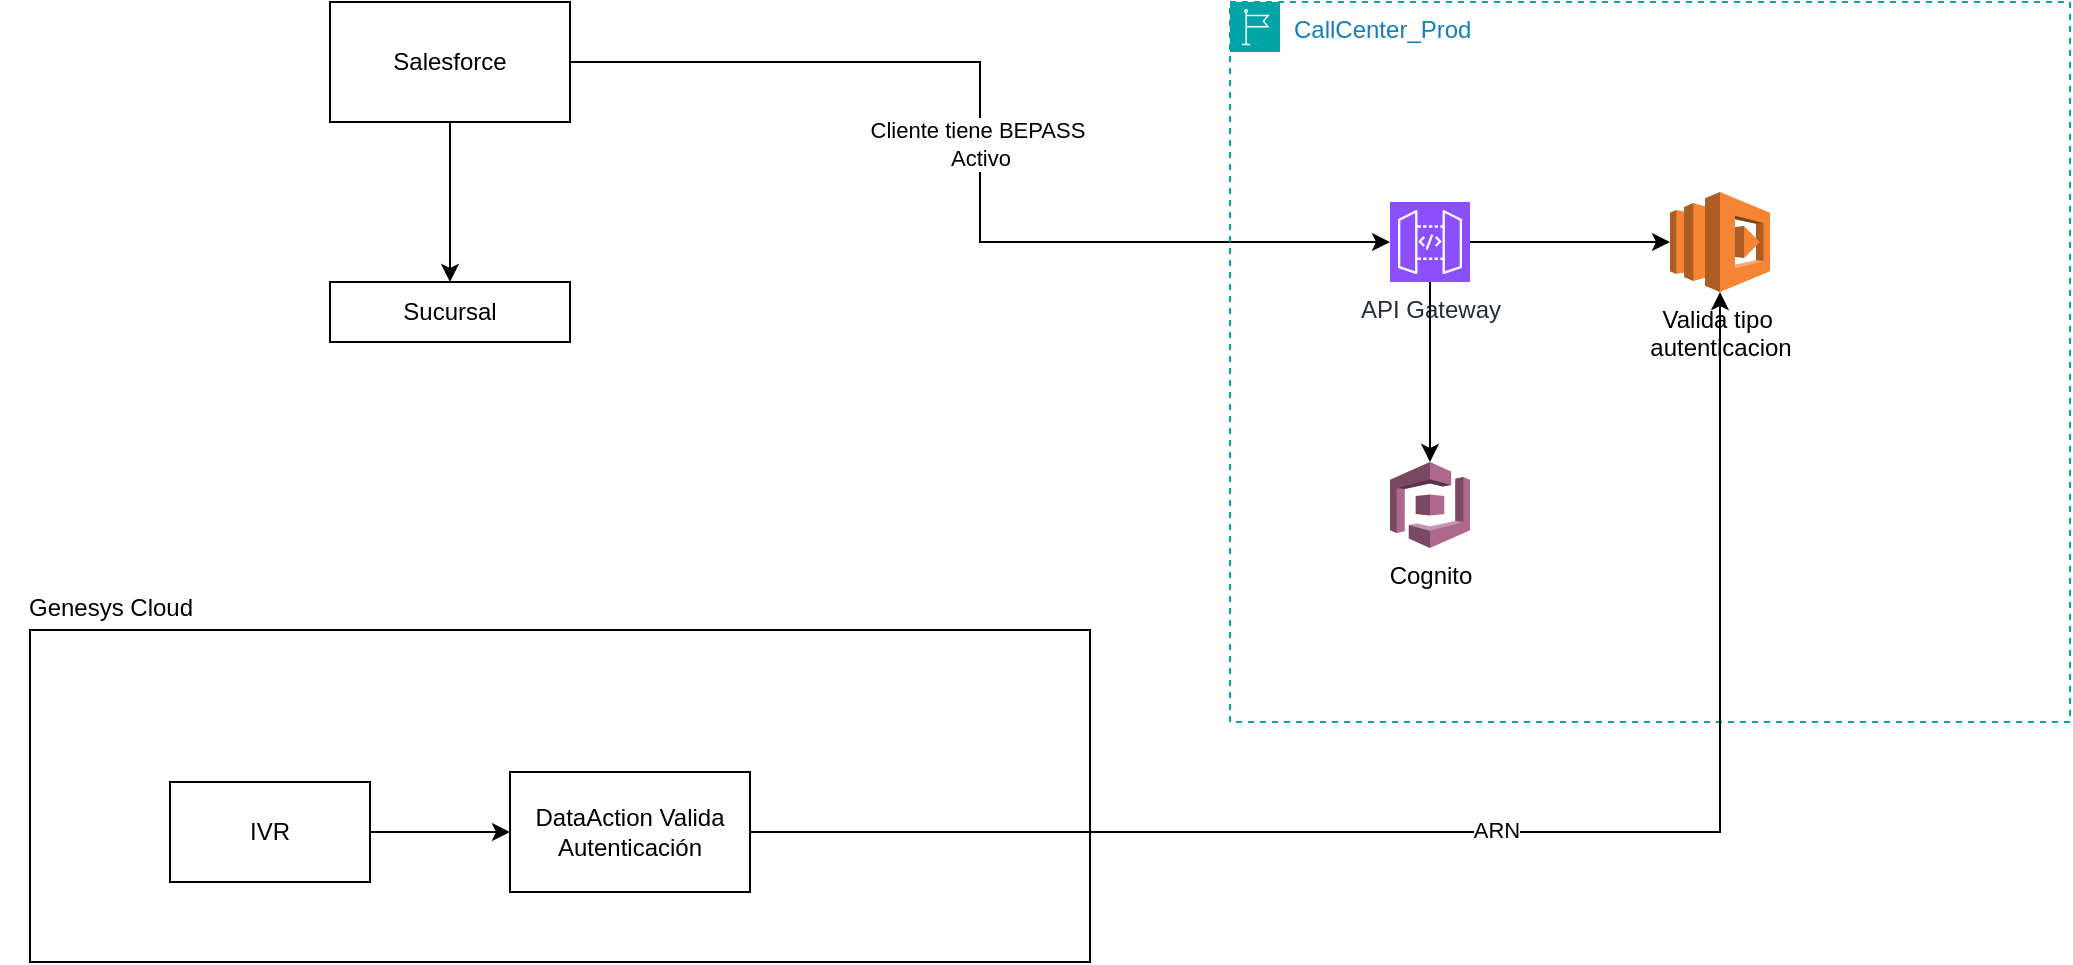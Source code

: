 <mxfile version="26.0.16">
  <diagram name="Página-1" id="vBr23Gh20WZKGTqE2Cpy">
    <mxGraphModel dx="1674" dy="746" grid="1" gridSize="10" guides="1" tooltips="1" connect="1" arrows="1" fold="1" page="1" pageScale="1" pageWidth="1169" pageHeight="827" math="0" shadow="0">
      <root>
        <mxCell id="0" />
        <mxCell id="1" parent="0" />
        <mxCell id="rS9MF68eR8BM3vYg2wUR-3" value="" style="edgeStyle=orthogonalEdgeStyle;rounded=0;orthogonalLoop=1;jettySize=auto;html=1;entryX=0;entryY=0.5;entryDx=0;entryDy=0;entryPerimeter=0;" edge="1" parent="1" source="rS9MF68eR8BM3vYg2wUR-1" target="rS9MF68eR8BM3vYg2wUR-8">
          <mxGeometry relative="1" as="geometry">
            <mxPoint x="630" y="235" as="targetPoint" />
          </mxGeometry>
        </mxCell>
        <mxCell id="rS9MF68eR8BM3vYg2wUR-4" value="Cliente tiene BEPASS&amp;nbsp;&lt;div&gt;Activo&lt;/div&gt;" style="edgeLabel;html=1;align=center;verticalAlign=middle;resizable=0;points=[];" vertex="1" connectable="0" parent="rS9MF68eR8BM3vYg2wUR-3">
          <mxGeometry x="-0.126" y="3" relative="1" as="geometry">
            <mxPoint x="-3" y="27" as="offset" />
          </mxGeometry>
        </mxCell>
        <mxCell id="rS9MF68eR8BM3vYg2wUR-27" value="" style="edgeStyle=orthogonalEdgeStyle;rounded=0;orthogonalLoop=1;jettySize=auto;html=1;" edge="1" parent="1" source="rS9MF68eR8BM3vYg2wUR-1" target="rS9MF68eR8BM3vYg2wUR-26">
          <mxGeometry relative="1" as="geometry" />
        </mxCell>
        <mxCell id="rS9MF68eR8BM3vYg2wUR-1" value="Salesforce" style="rounded=0;whiteSpace=wrap;html=1;" vertex="1" parent="1">
          <mxGeometry x="260" y="100" width="120" height="60" as="geometry" />
        </mxCell>
        <mxCell id="rS9MF68eR8BM3vYg2wUR-6" value="CallCenter_Prod" style="points=[[0,0],[0.25,0],[0.5,0],[0.75,0],[1,0],[1,0.25],[1,0.5],[1,0.75],[1,1],[0.75,1],[0.5,1],[0.25,1],[0,1],[0,0.75],[0,0.5],[0,0.25]];outlineConnect=0;gradientColor=none;html=1;whiteSpace=wrap;fontSize=12;fontStyle=0;container=1;pointerEvents=0;collapsible=0;recursiveResize=0;shape=mxgraph.aws4.group;grIcon=mxgraph.aws4.group_region;strokeColor=#00A4A6;fillColor=none;verticalAlign=top;align=left;spacingLeft=30;fontColor=#147EBA;dashed=1;" vertex="1" parent="1">
          <mxGeometry x="710" y="100" width="420" height="360" as="geometry" />
        </mxCell>
        <mxCell id="rS9MF68eR8BM3vYg2wUR-8" value="API Gateway" style="sketch=0;points=[[0,0,0],[0.25,0,0],[0.5,0,0],[0.75,0,0],[1,0,0],[0,1,0],[0.25,1,0],[0.5,1,0],[0.75,1,0],[1,1,0],[0,0.25,0],[0,0.5,0],[0,0.75,0],[1,0.25,0],[1,0.5,0],[1,0.75,0]];outlineConnect=0;fontColor=#232F3E;fillColor=#8C4FFF;strokeColor=#ffffff;dashed=0;verticalLabelPosition=bottom;verticalAlign=top;align=center;html=1;fontSize=12;fontStyle=0;aspect=fixed;shape=mxgraph.aws4.resourceIcon;resIcon=mxgraph.aws4.api_gateway;" vertex="1" parent="rS9MF68eR8BM3vYg2wUR-6">
          <mxGeometry x="80" y="100" width="40" height="40" as="geometry" />
        </mxCell>
        <mxCell id="rS9MF68eR8BM3vYg2wUR-9" value="Valida tipo&amp;nbsp;&lt;div&gt;autenticacion&lt;/div&gt;" style="outlineConnect=0;dashed=0;verticalLabelPosition=bottom;verticalAlign=top;align=center;html=1;shape=mxgraph.aws3.lambda;fillColor=#F58534;gradientColor=none;" vertex="1" parent="rS9MF68eR8BM3vYg2wUR-6">
          <mxGeometry x="220" y="95" width="50" height="50" as="geometry" />
        </mxCell>
        <mxCell id="rS9MF68eR8BM3vYg2wUR-10" style="edgeStyle=orthogonalEdgeStyle;rounded=0;orthogonalLoop=1;jettySize=auto;html=1;entryX=0;entryY=0.5;entryDx=0;entryDy=0;entryPerimeter=0;" edge="1" parent="rS9MF68eR8BM3vYg2wUR-6" source="rS9MF68eR8BM3vYg2wUR-8" target="rS9MF68eR8BM3vYg2wUR-9">
          <mxGeometry relative="1" as="geometry" />
        </mxCell>
        <mxCell id="rS9MF68eR8BM3vYg2wUR-23" value="Cognito" style="outlineConnect=0;dashed=0;verticalLabelPosition=bottom;verticalAlign=top;align=center;html=1;shape=mxgraph.aws3.cognito;fillColor=#AD688B;gradientColor=none;" vertex="1" parent="rS9MF68eR8BM3vYg2wUR-6">
          <mxGeometry x="80" y="230" width="40" height="43" as="geometry" />
        </mxCell>
        <mxCell id="rS9MF68eR8BM3vYg2wUR-24" style="edgeStyle=orthogonalEdgeStyle;rounded=0;orthogonalLoop=1;jettySize=auto;html=1;entryX=0.5;entryY=0;entryDx=0;entryDy=0;entryPerimeter=0;" edge="1" parent="rS9MF68eR8BM3vYg2wUR-6" source="rS9MF68eR8BM3vYg2wUR-8" target="rS9MF68eR8BM3vYg2wUR-23">
          <mxGeometry relative="1" as="geometry" />
        </mxCell>
        <mxCell id="rS9MF68eR8BM3vYg2wUR-11" value="" style="rounded=0;whiteSpace=wrap;html=1;" vertex="1" parent="1">
          <mxGeometry x="110" y="414" width="530" height="166" as="geometry" />
        </mxCell>
        <mxCell id="rS9MF68eR8BM3vYg2wUR-12" value="Genesys Cloud" style="text;html=1;align=center;verticalAlign=middle;resizable=0;points=[];autosize=1;strokeColor=none;fillColor=none;" vertex="1" parent="1">
          <mxGeometry x="95" y="388" width="110" height="30" as="geometry" />
        </mxCell>
        <mxCell id="rS9MF68eR8BM3vYg2wUR-16" value="" style="edgeStyle=orthogonalEdgeStyle;rounded=0;orthogonalLoop=1;jettySize=auto;html=1;" edge="1" parent="1" source="rS9MF68eR8BM3vYg2wUR-13" target="rS9MF68eR8BM3vYg2wUR-15">
          <mxGeometry relative="1" as="geometry" />
        </mxCell>
        <mxCell id="rS9MF68eR8BM3vYg2wUR-13" value="IVR" style="rounded=0;whiteSpace=wrap;html=1;" vertex="1" parent="1">
          <mxGeometry x="180" y="490" width="100" height="50" as="geometry" />
        </mxCell>
        <mxCell id="rS9MF68eR8BM3vYg2wUR-19" style="edgeStyle=orthogonalEdgeStyle;rounded=0;orthogonalLoop=1;jettySize=auto;html=1;" edge="1" parent="1" source="rS9MF68eR8BM3vYg2wUR-15" target="rS9MF68eR8BM3vYg2wUR-9">
          <mxGeometry relative="1" as="geometry" />
        </mxCell>
        <mxCell id="rS9MF68eR8BM3vYg2wUR-20" value="ARN" style="edgeLabel;html=1;align=center;verticalAlign=middle;resizable=0;points=[];" vertex="1" connectable="0" parent="rS9MF68eR8BM3vYg2wUR-19">
          <mxGeometry x="-0.012" y="1" relative="1" as="geometry">
            <mxPoint as="offset" />
          </mxGeometry>
        </mxCell>
        <mxCell id="rS9MF68eR8BM3vYg2wUR-15" value="DataAction Valida Autenticación" style="whiteSpace=wrap;html=1;rounded=0;" vertex="1" parent="1">
          <mxGeometry x="350" y="485" width="120" height="60" as="geometry" />
        </mxCell>
        <mxCell id="rS9MF68eR8BM3vYg2wUR-25" style="edgeStyle=orthogonalEdgeStyle;rounded=0;orthogonalLoop=1;jettySize=auto;html=1;exitX=0.5;exitY=1;exitDx=0;exitDy=0;" edge="1" parent="1" source="rS9MF68eR8BM3vYg2wUR-6" target="rS9MF68eR8BM3vYg2wUR-6">
          <mxGeometry relative="1" as="geometry" />
        </mxCell>
        <mxCell id="rS9MF68eR8BM3vYg2wUR-26" value="Sucursal" style="rounded=0;whiteSpace=wrap;html=1;" vertex="1" parent="1">
          <mxGeometry x="260" y="240" width="120" height="30" as="geometry" />
        </mxCell>
      </root>
    </mxGraphModel>
  </diagram>
</mxfile>
